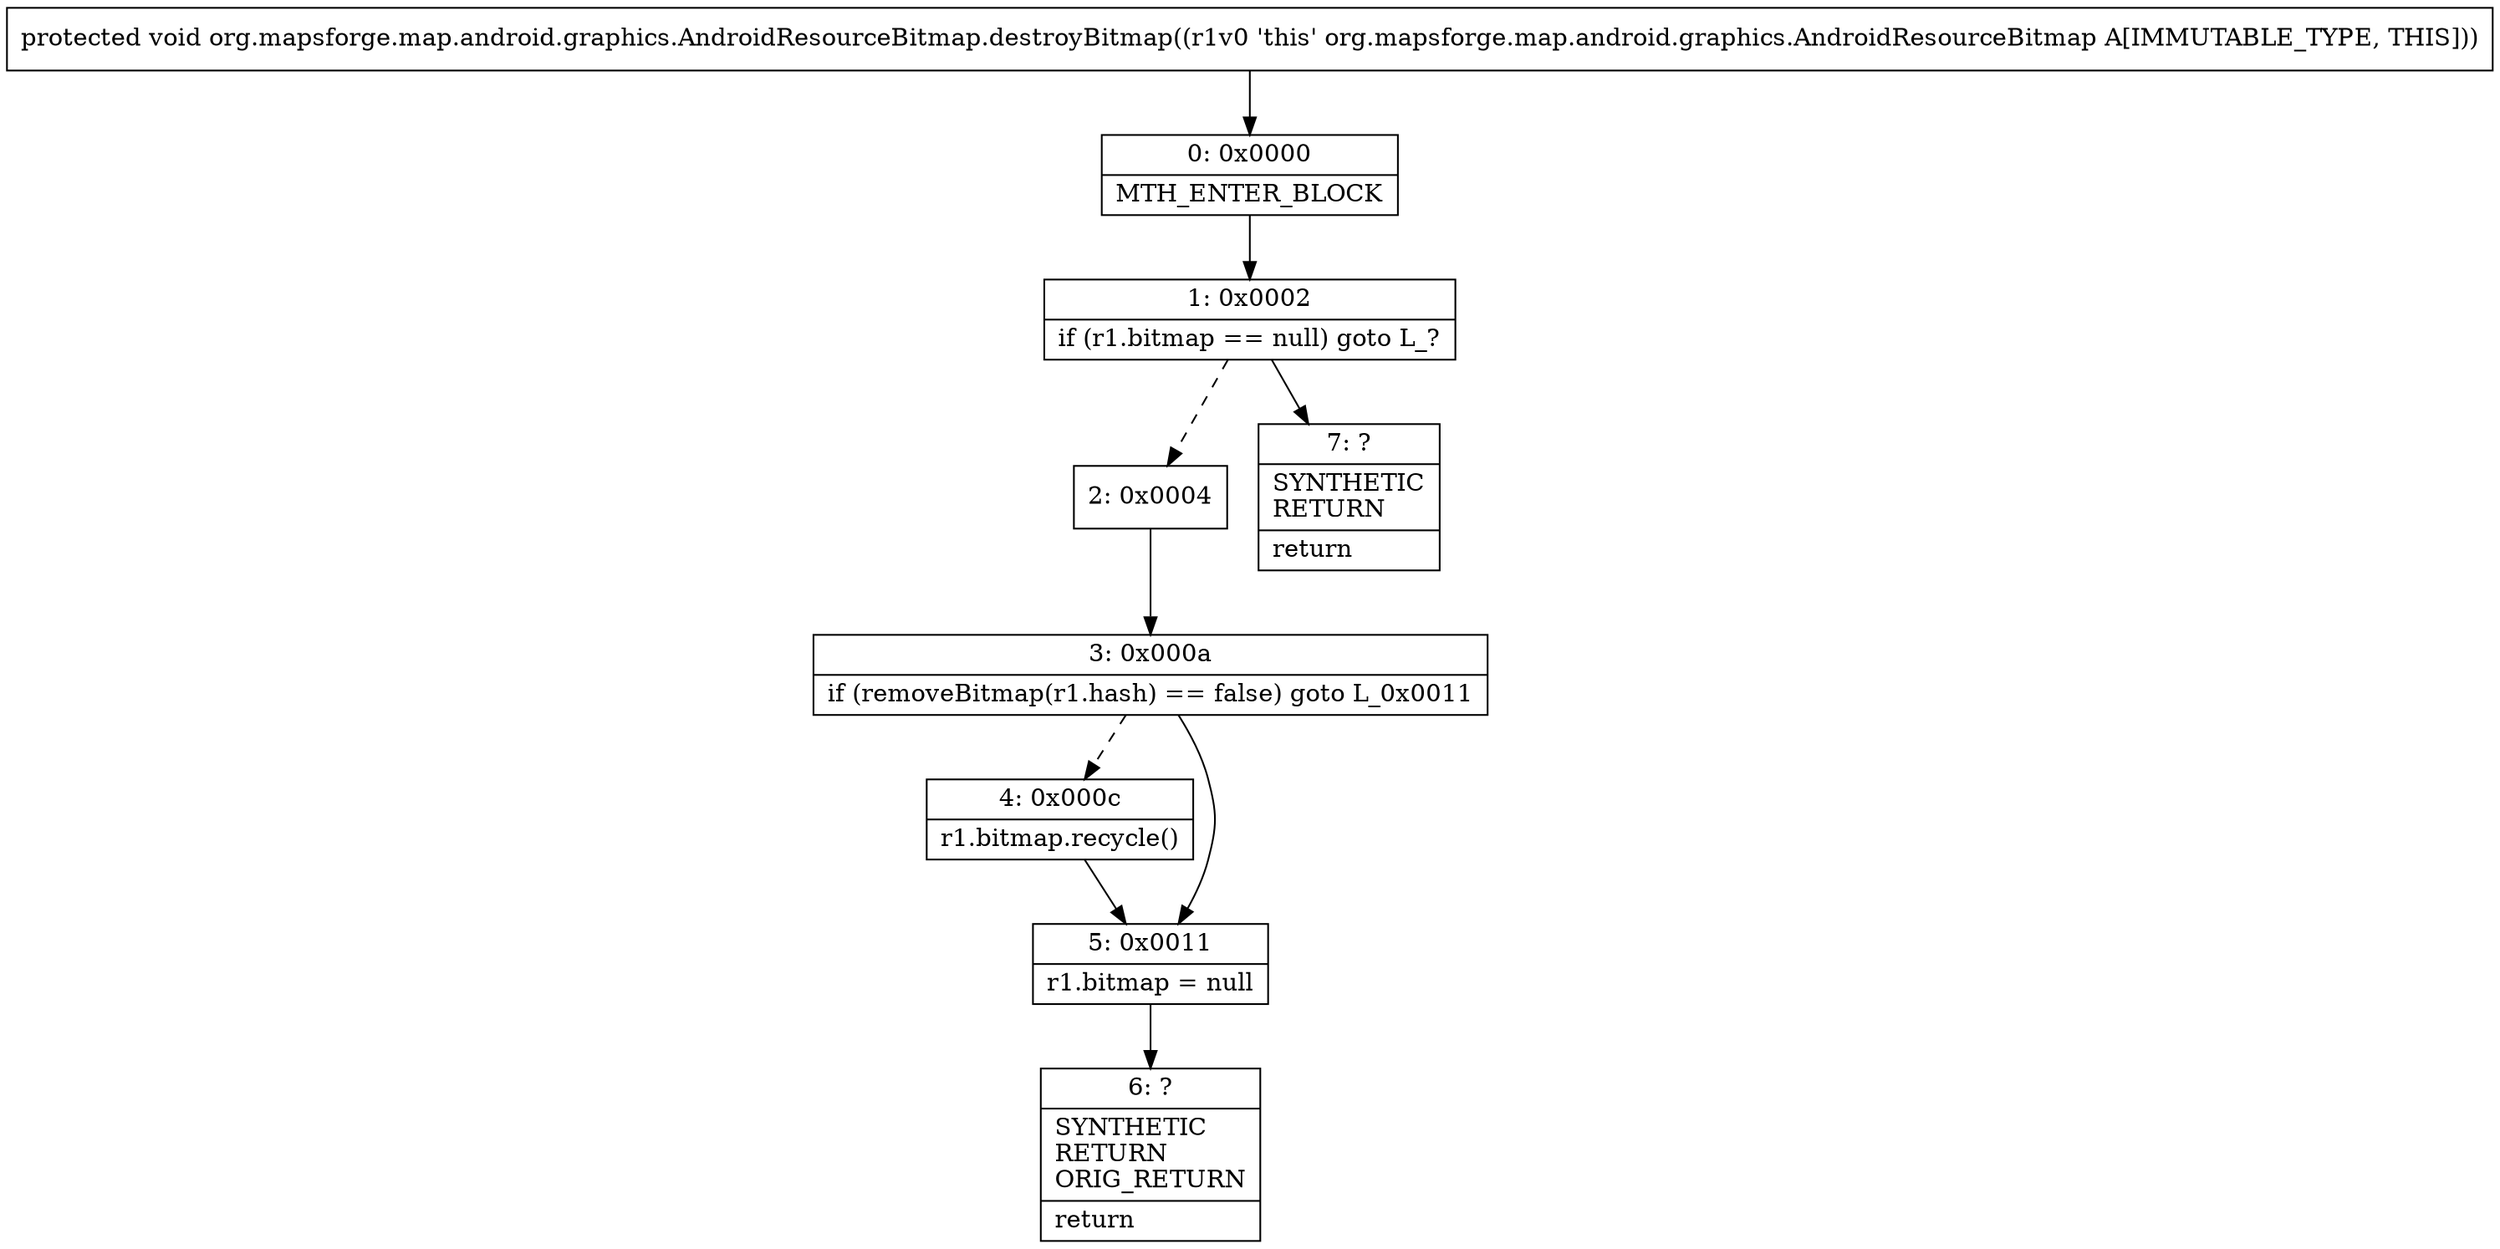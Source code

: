 digraph "CFG fororg.mapsforge.map.android.graphics.AndroidResourceBitmap.destroyBitmap()V" {
Node_0 [shape=record,label="{0\:\ 0x0000|MTH_ENTER_BLOCK\l}"];
Node_1 [shape=record,label="{1\:\ 0x0002|if (r1.bitmap == null) goto L_?\l}"];
Node_2 [shape=record,label="{2\:\ 0x0004}"];
Node_3 [shape=record,label="{3\:\ 0x000a|if (removeBitmap(r1.hash) == false) goto L_0x0011\l}"];
Node_4 [shape=record,label="{4\:\ 0x000c|r1.bitmap.recycle()\l}"];
Node_5 [shape=record,label="{5\:\ 0x0011|r1.bitmap = null\l}"];
Node_6 [shape=record,label="{6\:\ ?|SYNTHETIC\lRETURN\lORIG_RETURN\l|return\l}"];
Node_7 [shape=record,label="{7\:\ ?|SYNTHETIC\lRETURN\l|return\l}"];
MethodNode[shape=record,label="{protected void org.mapsforge.map.android.graphics.AndroidResourceBitmap.destroyBitmap((r1v0 'this' org.mapsforge.map.android.graphics.AndroidResourceBitmap A[IMMUTABLE_TYPE, THIS])) }"];
MethodNode -> Node_0;
Node_0 -> Node_1;
Node_1 -> Node_2[style=dashed];
Node_1 -> Node_7;
Node_2 -> Node_3;
Node_3 -> Node_4[style=dashed];
Node_3 -> Node_5;
Node_4 -> Node_5;
Node_5 -> Node_6;
}

